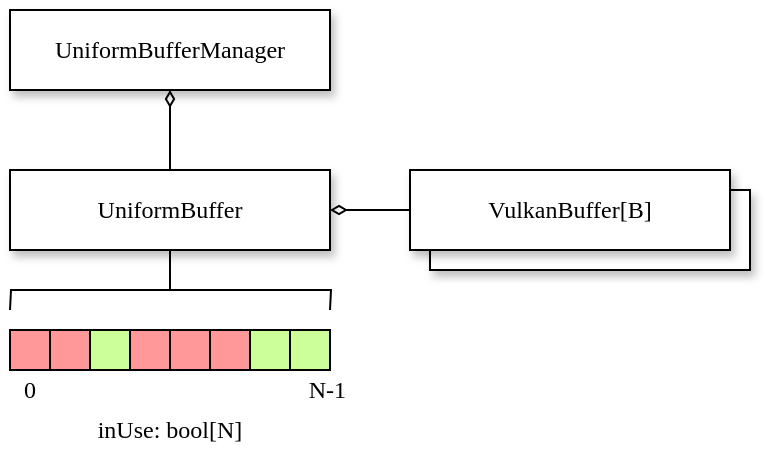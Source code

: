 <mxfile>
    <diagram id="pIsPSVw4wNhW4OB5O9Dt" name="Page-1">
        <mxGraphModel dx="763" dy="472" grid="1" gridSize="10" guides="1" tooltips="1" connect="1" arrows="1" fold="1" page="1" pageScale="1" pageWidth="850" pageHeight="1100" math="0" shadow="0">
            <root>
                <mxCell id="0"/>
                <mxCell id="1" parent="0"/>
                <mxCell id="338" style="edgeStyle=orthogonalEdgeStyle;rounded=0;orthogonalLoop=1;jettySize=auto;html=1;exitX=1;exitY=0.5;exitDx=0;exitDy=0;entryX=0;entryY=0.5;entryDx=0;entryDy=0;startArrow=diamondThin;startFill=0;endArrow=none;endFill=0;" parent="1" source="188" target="237" edge="1">
                    <mxGeometry relative="1" as="geometry"/>
                </mxCell>
                <mxCell id="339" style="edgeStyle=orthogonalEdgeStyle;rounded=0;orthogonalLoop=1;jettySize=auto;html=1;exitX=0.5;exitY=1;exitDx=0;exitDy=0;startArrow=none;startFill=0;endArrow=none;endFill=0;" parent="1" source="188" edge="1">
                    <mxGeometry relative="1" as="geometry">
                        <mxPoint y="150" as="targetPoint"/>
                    </mxGeometry>
                </mxCell>
                <mxCell id="340" style="edgeStyle=orthogonalEdgeStyle;rounded=0;orthogonalLoop=1;jettySize=auto;html=1;exitX=0.5;exitY=1;exitDx=0;exitDy=0;startArrow=none;startFill=0;endArrow=none;endFill=0;" parent="1" source="188" edge="1">
                    <mxGeometry relative="1" as="geometry">
                        <mxPoint x="160" y="150" as="targetPoint"/>
                    </mxGeometry>
                </mxCell>
                <mxCell id="188" value="UniformBuffer" style="rounded=0;whiteSpace=wrap;html=1;shadow=1;fontFamily=Lucida Console;" parent="1" vertex="1">
                    <mxGeometry y="80" width="160" height="40" as="geometry"/>
                </mxCell>
                <mxCell id="336" style="edgeStyle=orthogonalEdgeStyle;rounded=0;orthogonalLoop=1;jettySize=auto;html=1;exitX=0.5;exitY=1;exitDx=0;exitDy=0;entryX=0.5;entryY=0;entryDx=0;entryDy=0;endArrow=none;endFill=0;startArrow=diamondThin;startFill=0;" parent="1" source="333" target="188" edge="1">
                    <mxGeometry relative="1" as="geometry">
                        <mxPoint x="80" y="80" as="targetPoint"/>
                    </mxGeometry>
                </mxCell>
                <mxCell id="333" value="UniformBufferManager" style="rounded=0;whiteSpace=wrap;html=1;shadow=1;fontFamily=Lucida Console;" parent="1" vertex="1">
                    <mxGeometry width="160" height="40" as="geometry"/>
                </mxCell>
                <mxCell id="337" value="" style="group" parent="1" vertex="1" connectable="0">
                    <mxGeometry x="200" y="80" width="170" height="50" as="geometry"/>
                </mxCell>
                <mxCell id="239" value="" style="rounded=0;whiteSpace=wrap;html=1;shadow=1;fontFamily=Lucida Console;" parent="337" vertex="1">
                    <mxGeometry x="10" y="10" width="160" height="40" as="geometry"/>
                </mxCell>
                <mxCell id="237" value="VulkanBuffer[B]" style="rounded=0;whiteSpace=wrap;html=1;shadow=1;fontFamily=Lucida Console;" parent="337" vertex="1">
                    <mxGeometry width="160" height="40" as="geometry"/>
                </mxCell>
                <mxCell id="341" value="0" style="rounded=0;whiteSpace=wrap;html=1;shadow=0;fontFamily=Lucida Console;fillColor=none;strokeColor=none;align=center;" parent="1" vertex="1">
                    <mxGeometry y="180" width="20" height="20" as="geometry"/>
                </mxCell>
                <mxCell id="342" value="N-1" style="rounded=0;whiteSpace=wrap;html=1;shadow=0;fontFamily=Lucida Console;fillColor=none;strokeColor=none;align=right;" parent="1" vertex="1">
                    <mxGeometry x="130" y="180" width="40" height="20" as="geometry"/>
                </mxCell>
                <mxCell id="343" value="inUse: bool[N]" style="rounded=0;whiteSpace=wrap;html=1;shadow=0;fontFamily=Lucida Console;fillColor=none;strokeColor=none;align=center;" parent="1" vertex="1">
                    <mxGeometry x="20" y="200" width="120" height="20" as="geometry"/>
                </mxCell>
                <mxCell id="229" value="" style="rounded=0;whiteSpace=wrap;html=1;shadow=0;fontFamily=Lucida Console;fillColor=#FF9999;" parent="1" vertex="1">
                    <mxGeometry y="160" width="20" height="20" as="geometry"/>
                </mxCell>
                <mxCell id="230" value="" style="rounded=0;whiteSpace=wrap;html=1;shadow=0;fontFamily=Lucida Console;fillColor=#FF9999;" parent="1" vertex="1">
                    <mxGeometry x="20" y="160" width="20" height="20" as="geometry"/>
                </mxCell>
                <mxCell id="231" value="" style="rounded=0;whiteSpace=wrap;html=1;shadow=0;fontFamily=Lucida Console;fillColor=#CCFF99;" parent="1" vertex="1">
                    <mxGeometry x="40" y="160" width="20" height="20" as="geometry"/>
                </mxCell>
                <mxCell id="232" value="" style="rounded=0;whiteSpace=wrap;html=1;shadow=0;fontFamily=Lucida Console;fillColor=#FF9999;" parent="1" vertex="1">
                    <mxGeometry x="60" y="160" width="20" height="20" as="geometry"/>
                </mxCell>
                <mxCell id="233" value="" style="rounded=0;whiteSpace=wrap;html=1;shadow=0;fontFamily=Lucida Console;fillColor=#FF9999;" parent="1" vertex="1">
                    <mxGeometry x="80" y="160" width="20" height="20" as="geometry"/>
                </mxCell>
                <mxCell id="234" value="" style="rounded=0;whiteSpace=wrap;html=1;shadow=0;fontFamily=Lucida Console;fillColor=#FF9999;" parent="1" vertex="1">
                    <mxGeometry x="100" y="160" width="20" height="20" as="geometry"/>
                </mxCell>
                <mxCell id="235" value="" style="rounded=0;whiteSpace=wrap;html=1;shadow=0;fontFamily=Lucida Console;fillColor=#CCFF99;" parent="1" vertex="1">
                    <mxGeometry x="120" y="160" width="20" height="20" as="geometry"/>
                </mxCell>
                <mxCell id="236" value="" style="rounded=0;whiteSpace=wrap;html=1;shadow=0;fontFamily=Lucida Console;fillColor=#CCFF99;" parent="1" vertex="1">
                    <mxGeometry x="140" y="160" width="20" height="20" as="geometry"/>
                </mxCell>
            </root>
        </mxGraphModel>
    </diagram>
</mxfile>